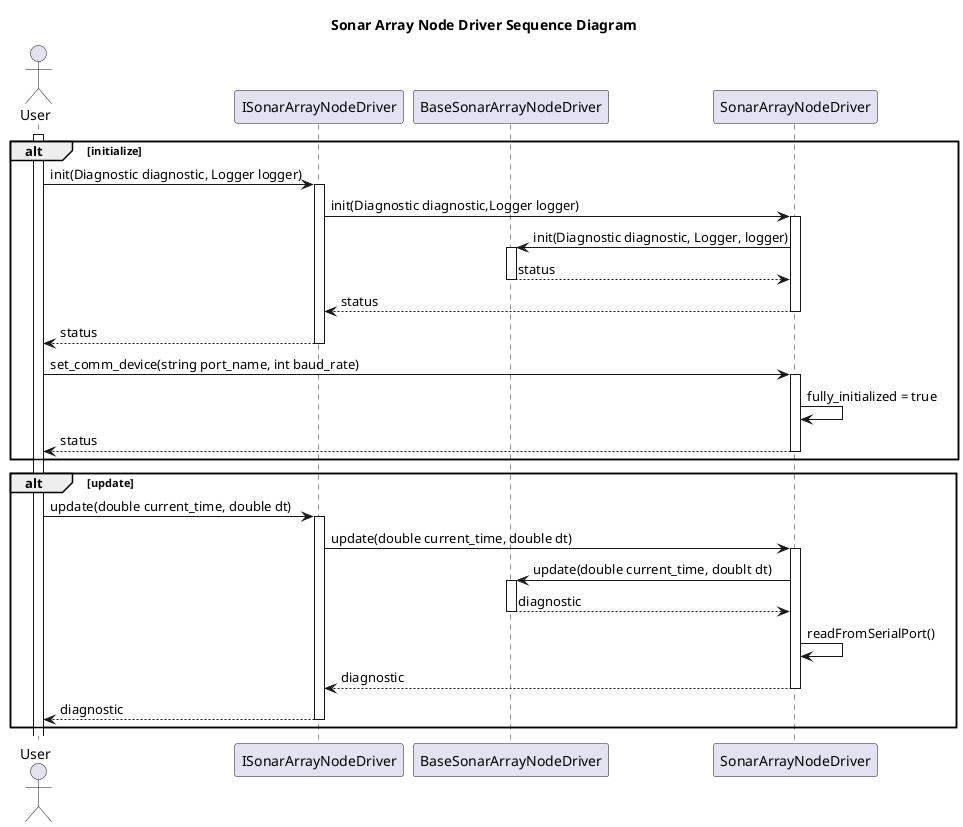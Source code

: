 @startuml
title Sonar Array Node Driver Sequence Diagram
actor User as user
participant ISonarArrayNodeDriver as interface
participant BaseSonarArrayNodeDriver as base
participant SonarArrayNodeDriver as driver

alt initialize
activate user
user -> interface++: init(Diagnostic diagnostic, Logger logger)
interface -> driver++: init(Diagnostic diagnostic,Logger logger)
driver -> base++: init(Diagnostic diagnostic, Logger, logger)
base --> driver--: status
driver --> interface--: status
interface --> user--: status

user -> driver++: set_comm_device(string port_name, int baud_rate)
driver -> driver: fully_initialized = true
driver --> user--: status
end

alt update
user -> interface++: update(double current_time, double dt)
interface -> driver++: update(double current_time, double dt)
driver -> base++: update(double current_time, doublt dt)
base --> driver--: diagnostic
driver -> driver: readFromSerialPort()
driver --> interface--: diagnostic
interface --> user--: diagnostic
end

@enduml